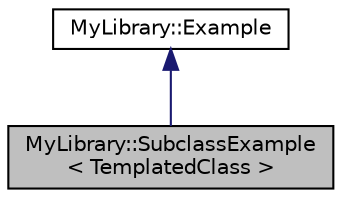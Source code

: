 digraph "MyLibrary::SubclassExample&lt; TemplatedClass &gt;"
{
 // LATEX_PDF_SIZE
  bgcolor="transparent";
  edge [fontname="Helvetica",fontsize="10",labelfontname="Helvetica",labelfontsize="10"];
  node [fontname="Helvetica",fontsize="10",shape=record];
  Node1 [label="MyLibrary::SubclassExample\l\< TemplatedClass \>",height=0.2,width=0.4,color="black", fillcolor="grey75", style="filled", fontcolor="black",tooltip="some subclass"];
  Node2 -> Node1 [dir="back",color="midnightblue",fontsize="10",style="solid",fontname="Helvetica"];
  Node2 [label="MyLibrary::Example",height=0.2,width=0.4,color="black",URL="$classMyLibrary_1_1Example.html",tooltip="Example class to demonstrate the features of the custom CSS."];
}
